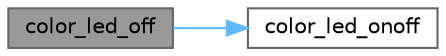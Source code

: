 digraph "color_led_off"
{
 // LATEX_PDF_SIZE
  bgcolor="transparent";
  edge [fontname=Helvetica,fontsize=10,labelfontname=Helvetica,labelfontsize=10];
  node [fontname=Helvetica,fontsize=10,shape=box,height=0.2,width=0.4];
  rankdir="LR";
  Node1 [id="Node000001",label="color_led_off",height=0.2,width=0.4,color="gray40", fillcolor="grey60", style="filled", fontcolor="black",tooltip="Set color LED 0 to black. Same as color_led_onoff(LED_OFF, LED_OFF, LED_OFF)."];
  Node1 -> Node2 [id="edge1_Node000001_Node000002",color="steelblue1",style="solid",tooltip=" "];
  Node2 [id="Node000002",label="color_led_onoff",height=0.2,width=0.4,color="grey40", fillcolor="white", style="filled",URL="$group__LEDS.html#ga17a899bd719b38cfad2b6c69dd75b7ef",tooltip="Switches on/off the red/green/blue components of color LED 0."];
}
